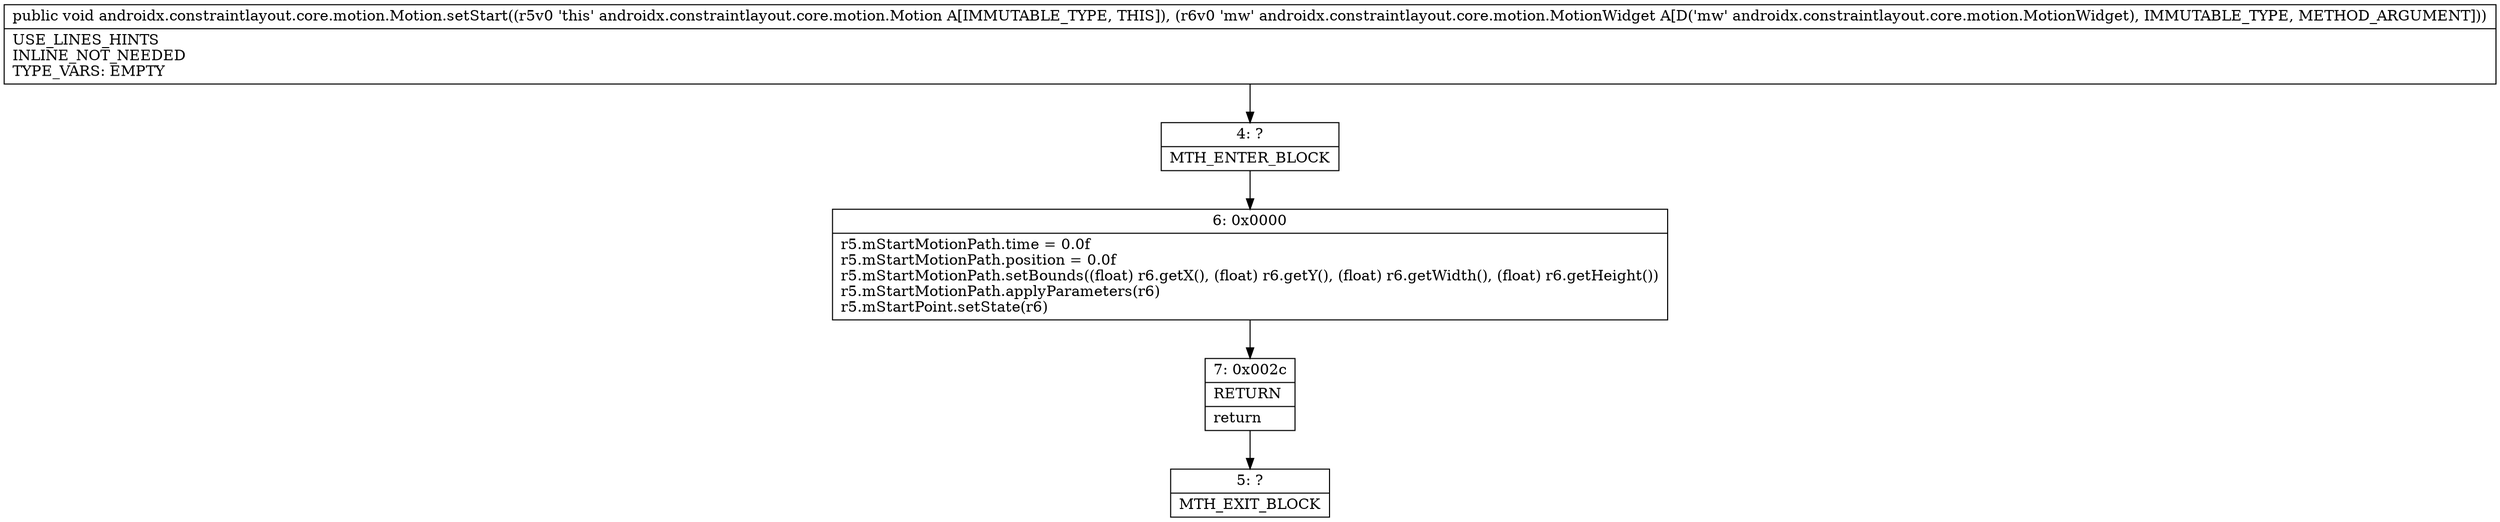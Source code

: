 digraph "CFG forandroidx.constraintlayout.core.motion.Motion.setStart(Landroidx\/constraintlayout\/core\/motion\/MotionWidget;)V" {
Node_4 [shape=record,label="{4\:\ ?|MTH_ENTER_BLOCK\l}"];
Node_6 [shape=record,label="{6\:\ 0x0000|r5.mStartMotionPath.time = 0.0f\lr5.mStartMotionPath.position = 0.0f\lr5.mStartMotionPath.setBounds((float) r6.getX(), (float) r6.getY(), (float) r6.getWidth(), (float) r6.getHeight())\lr5.mStartMotionPath.applyParameters(r6)\lr5.mStartPoint.setState(r6)\l}"];
Node_7 [shape=record,label="{7\:\ 0x002c|RETURN\l|return\l}"];
Node_5 [shape=record,label="{5\:\ ?|MTH_EXIT_BLOCK\l}"];
MethodNode[shape=record,label="{public void androidx.constraintlayout.core.motion.Motion.setStart((r5v0 'this' androidx.constraintlayout.core.motion.Motion A[IMMUTABLE_TYPE, THIS]), (r6v0 'mw' androidx.constraintlayout.core.motion.MotionWidget A[D('mw' androidx.constraintlayout.core.motion.MotionWidget), IMMUTABLE_TYPE, METHOD_ARGUMENT]))  | USE_LINES_HINTS\lINLINE_NOT_NEEDED\lTYPE_VARS: EMPTY\l}"];
MethodNode -> Node_4;Node_4 -> Node_6;
Node_6 -> Node_7;
Node_7 -> Node_5;
}

